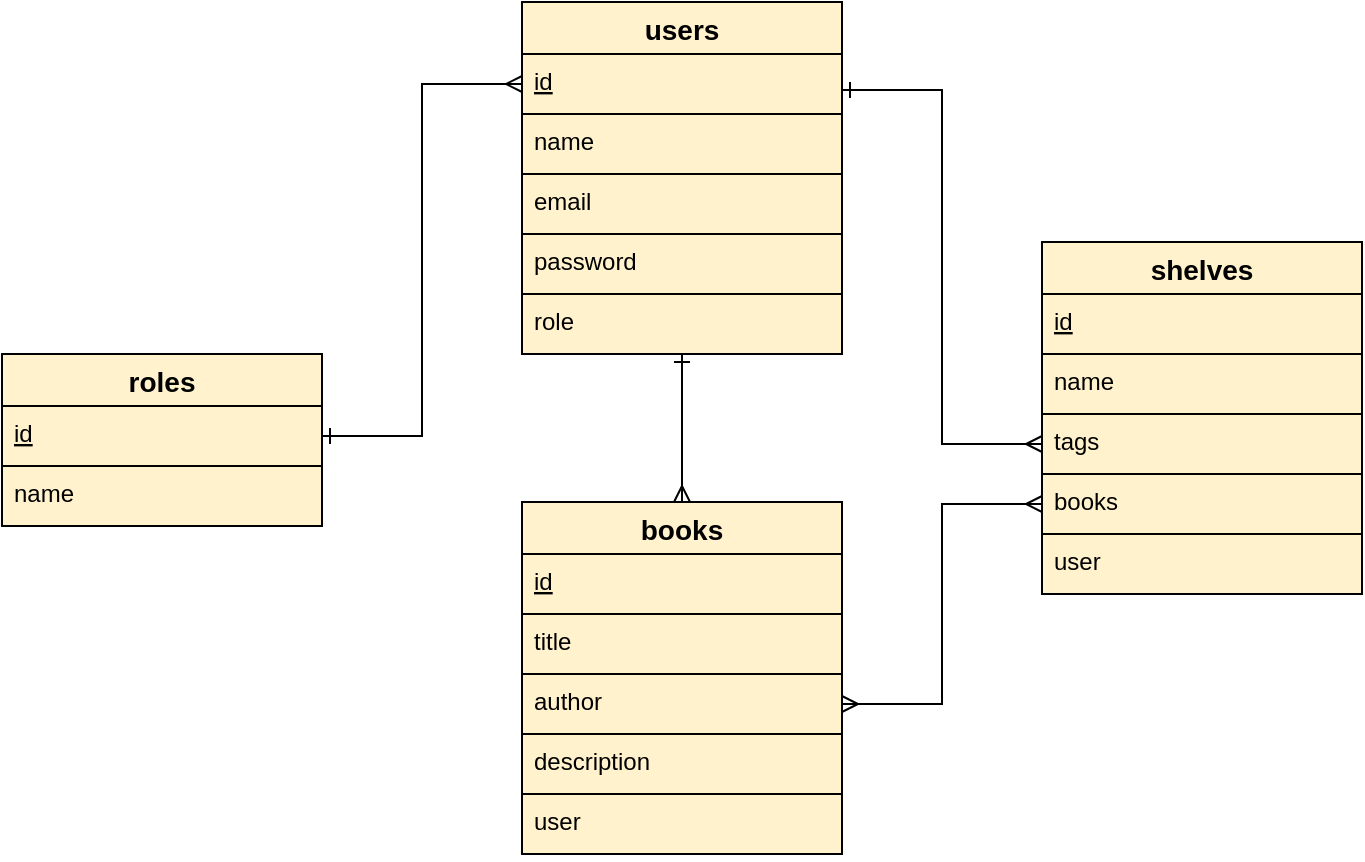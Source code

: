 <mxfile version="18.1.3" type="device"><diagram id="FWm2M8jQ4jRC4MYuqb36" name="Page-1"><mxGraphModel dx="1038" dy="579" grid="1" gridSize="10" guides="1" tooltips="1" connect="1" arrows="1" fold="1" page="1" pageScale="1" pageWidth="1654" pageHeight="2336" math="0" shadow="0"><root><mxCell id="0"/><mxCell id="1" parent="0"/><mxCell id="7TzA4jBUDLJSG7UCvru6-8" style="edgeStyle=orthogonalEdgeStyle;rounded=0;orthogonalLoop=1;jettySize=auto;html=1;exitX=1;exitY=0.25;exitDx=0;exitDy=0;entryX=0;entryY=0.5;entryDx=0;entryDy=0;endArrow=ERmany;endFill=0;startArrow=ERone;startFill=0;" edge="1" parent="1" source="vQLqVPP-oP36RNeWfj-b-14" target="7TzA4jBUDLJSG7UCvru6-4"><mxGeometry relative="1" as="geometry"/></mxCell><mxCell id="vQLqVPP-oP36RNeWfj-b-14" value="users" style="swimlane;fontStyle=1;childLayout=stackLayout;horizontal=1;startSize=26;horizontalStack=0;resizeParent=1;resizeParentMax=0;resizeLast=0;collapsible=1;marginBottom=0;align=center;fontSize=14;fillColor=#fff2cc;strokeColor=#000000;" parent="1" vertex="1"><mxGeometry x="480" y="190" width="160" height="176" as="geometry"/></mxCell><mxCell id="vQLqVPP-oP36RNeWfj-b-15" value="id" style="text;spacingLeft=4;spacingRight=4;overflow=hidden;rotatable=0;points=[[0,0.5],[1,0.5]];portConstraint=eastwest;fontSize=12;fillColor=#fff2cc;strokeColor=#000000;fontStyle=4" parent="vQLqVPP-oP36RNeWfj-b-14" vertex="1"><mxGeometry y="26" width="160" height="30" as="geometry"/></mxCell><mxCell id="vQLqVPP-oP36RNeWfj-b-16" value="name" style="text;spacingLeft=4;spacingRight=4;overflow=hidden;rotatable=0;points=[[0,0.5],[1,0.5]];portConstraint=eastwest;fontSize=12;fillColor=#fff2cc;strokeColor=#000000;" parent="vQLqVPP-oP36RNeWfj-b-14" vertex="1"><mxGeometry y="56" width="160" height="30" as="geometry"/></mxCell><mxCell id="vQLqVPP-oP36RNeWfj-b-17" value="email" style="text;spacingLeft=4;spacingRight=4;overflow=hidden;rotatable=0;points=[[0,0.5],[1,0.5]];portConstraint=eastwest;fontSize=12;fillColor=#fff2cc;strokeColor=#000000;" parent="vQLqVPP-oP36RNeWfj-b-14" vertex="1"><mxGeometry y="86" width="160" height="30" as="geometry"/></mxCell><mxCell id="vQLqVPP-oP36RNeWfj-b-26" value="password" style="text;spacingLeft=4;spacingRight=4;overflow=hidden;rotatable=0;points=[[0,0.5],[1,0.5]];portConstraint=eastwest;fontSize=12;fillColor=#fff2cc;strokeColor=#000000;" parent="vQLqVPP-oP36RNeWfj-b-14" vertex="1"><mxGeometry y="116" width="160" height="30" as="geometry"/></mxCell><mxCell id="vQLqVPP-oP36RNeWfj-b-33" value="role" style="text;spacingLeft=4;spacingRight=4;overflow=hidden;rotatable=0;points=[[0,0.5],[1,0.5]];portConstraint=eastwest;fontSize=12;fillColor=#fff2cc;strokeColor=#000000;" parent="vQLqVPP-oP36RNeWfj-b-14" vertex="1"><mxGeometry y="146" width="160" height="30" as="geometry"/></mxCell><mxCell id="vQLqVPP-oP36RNeWfj-b-32" style="edgeStyle=orthogonalEdgeStyle;rounded=0;orthogonalLoop=1;jettySize=auto;html=1;exitX=0.5;exitY=0;exitDx=0;exitDy=0;entryX=0.5;entryY=1;entryDx=0;entryDy=0;startArrow=ERmany;startFill=0;endArrow=ERone;endFill=0;" parent="1" source="vQLqVPP-oP36RNeWfj-b-18" target="vQLqVPP-oP36RNeWfj-b-14" edge="1"><mxGeometry relative="1" as="geometry"/></mxCell><mxCell id="vQLqVPP-oP36RNeWfj-b-18" value="books" style="swimlane;fontStyle=1;childLayout=stackLayout;horizontal=1;startSize=26;horizontalStack=0;resizeParent=1;resizeParentMax=0;resizeLast=0;collapsible=1;marginBottom=0;align=center;fontSize=14;fillColor=#fff2cc;strokeColor=#000000;" parent="1" vertex="1"><mxGeometry x="480" y="440" width="160" height="176" as="geometry"/></mxCell><mxCell id="vQLqVPP-oP36RNeWfj-b-19" value="id" style="text;spacingLeft=4;spacingRight=4;overflow=hidden;rotatable=0;points=[[0,0.5],[1,0.5]];portConstraint=eastwest;fontSize=12;fillColor=#fff2cc;strokeColor=#000000;fontStyle=4" parent="vQLqVPP-oP36RNeWfj-b-18" vertex="1"><mxGeometry y="26" width="160" height="30" as="geometry"/></mxCell><mxCell id="vQLqVPP-oP36RNeWfj-b-20" value="title" style="text;spacingLeft=4;spacingRight=4;overflow=hidden;rotatable=0;points=[[0,0.5],[1,0.5]];portConstraint=eastwest;fontSize=12;fillColor=#fff2cc;strokeColor=#000000;" parent="vQLqVPP-oP36RNeWfj-b-18" vertex="1"><mxGeometry y="56" width="160" height="30" as="geometry"/></mxCell><mxCell id="vQLqVPP-oP36RNeWfj-b-21" value="author" style="text;spacingLeft=4;spacingRight=4;overflow=hidden;rotatable=0;points=[[0,0.5],[1,0.5]];portConstraint=eastwest;fontSize=12;fillColor=#fff2cc;strokeColor=#000000;" parent="vQLqVPP-oP36RNeWfj-b-18" vertex="1"><mxGeometry y="86" width="160" height="30" as="geometry"/></mxCell><mxCell id="vQLqVPP-oP36RNeWfj-b-27" value="description" style="text;spacingLeft=4;spacingRight=4;overflow=hidden;rotatable=0;points=[[0,0.5],[1,0.5]];portConstraint=eastwest;fontSize=12;fillColor=#fff2cc;strokeColor=#000000;" parent="vQLqVPP-oP36RNeWfj-b-18" vertex="1"><mxGeometry y="116" width="160" height="30" as="geometry"/></mxCell><mxCell id="vQLqVPP-oP36RNeWfj-b-28" value="user" style="text;spacingLeft=4;spacingRight=4;overflow=hidden;rotatable=0;points=[[0,0.5],[1,0.5]];portConstraint=eastwest;fontSize=12;fillColor=#fff2cc;strokeColor=#000000;" parent="vQLqVPP-oP36RNeWfj-b-18" vertex="1"><mxGeometry y="146" width="160" height="30" as="geometry"/></mxCell><mxCell id="vQLqVPP-oP36RNeWfj-b-22" value="roles" style="swimlane;fontStyle=1;childLayout=stackLayout;horizontal=1;startSize=26;horizontalStack=0;resizeParent=1;resizeParentMax=0;resizeLast=0;collapsible=1;marginBottom=0;align=center;fontSize=14;fillColor=#fff2cc;strokeColor=#000000;" parent="1" vertex="1"><mxGeometry x="220" y="366" width="160" height="86" as="geometry"/></mxCell><mxCell id="vQLqVPP-oP36RNeWfj-b-23" value="id" style="text;spacingLeft=4;spacingRight=4;overflow=hidden;rotatable=0;points=[[0,0.5],[1,0.5]];portConstraint=eastwest;fontSize=12;fillColor=#fff2cc;strokeColor=#000000;fontStyle=4" parent="vQLqVPP-oP36RNeWfj-b-22" vertex="1"><mxGeometry y="26" width="160" height="30" as="geometry"/></mxCell><mxCell id="vQLqVPP-oP36RNeWfj-b-24" value="name" style="text;spacingLeft=4;spacingRight=4;overflow=hidden;rotatable=0;points=[[0,0.5],[1,0.5]];portConstraint=eastwest;fontSize=12;fillColor=#fff2cc;strokeColor=#000000;" parent="vQLqVPP-oP36RNeWfj-b-22" vertex="1"><mxGeometry y="56" width="160" height="30" as="geometry"/></mxCell><mxCell id="vQLqVPP-oP36RNeWfj-b-31" style="edgeStyle=orthogonalEdgeStyle;rounded=0;orthogonalLoop=1;jettySize=auto;html=1;exitX=0;exitY=0.5;exitDx=0;exitDy=0;entryX=1;entryY=0.5;entryDx=0;entryDy=0;endArrow=ERone;endFill=0;startArrow=ERmany;startFill=0;" parent="1" source="vQLqVPP-oP36RNeWfj-b-15" target="vQLqVPP-oP36RNeWfj-b-23" edge="1"><mxGeometry relative="1" as="geometry"/></mxCell><mxCell id="7TzA4jBUDLJSG7UCvru6-1" value="shelves" style="swimlane;fontStyle=1;childLayout=stackLayout;horizontal=1;startSize=26;horizontalStack=0;resizeParent=1;resizeParentMax=0;resizeLast=0;collapsible=1;marginBottom=0;align=center;fontSize=14;fillColor=#fff2cc;strokeColor=#000000;" vertex="1" parent="1"><mxGeometry x="740" y="310" width="160" height="176" as="geometry"/></mxCell><mxCell id="7TzA4jBUDLJSG7UCvru6-2" value="id" style="text;spacingLeft=4;spacingRight=4;overflow=hidden;rotatable=0;points=[[0,0.5],[1,0.5]];portConstraint=eastwest;fontSize=12;fillColor=#fff2cc;strokeColor=#000000;fontStyle=4" vertex="1" parent="7TzA4jBUDLJSG7UCvru6-1"><mxGeometry y="26" width="160" height="30" as="geometry"/></mxCell><mxCell id="7TzA4jBUDLJSG7UCvru6-3" value="name" style="text;spacingLeft=4;spacingRight=4;overflow=hidden;rotatable=0;points=[[0,0.5],[1,0.5]];portConstraint=eastwest;fontSize=12;fillColor=#fff2cc;strokeColor=#000000;" vertex="1" parent="7TzA4jBUDLJSG7UCvru6-1"><mxGeometry y="56" width="160" height="30" as="geometry"/></mxCell><mxCell id="7TzA4jBUDLJSG7UCvru6-4" value="tags" style="text;spacingLeft=4;spacingRight=4;overflow=hidden;rotatable=0;points=[[0,0.5],[1,0.5]];portConstraint=eastwest;fontSize=12;fillColor=#fff2cc;strokeColor=#000000;" vertex="1" parent="7TzA4jBUDLJSG7UCvru6-1"><mxGeometry y="86" width="160" height="30" as="geometry"/></mxCell><mxCell id="7TzA4jBUDLJSG7UCvru6-5" value="books" style="text;spacingLeft=4;spacingRight=4;overflow=hidden;rotatable=0;points=[[0,0.5],[1,0.5]];portConstraint=eastwest;fontSize=12;fillColor=#fff2cc;strokeColor=#000000;" vertex="1" parent="7TzA4jBUDLJSG7UCvru6-1"><mxGeometry y="116" width="160" height="30" as="geometry"/></mxCell><mxCell id="7TzA4jBUDLJSG7UCvru6-6" value="user" style="text;spacingLeft=4;spacingRight=4;overflow=hidden;rotatable=0;points=[[0,0.5],[1,0.5]];portConstraint=eastwest;fontSize=12;fillColor=#fff2cc;strokeColor=#000000;" vertex="1" parent="7TzA4jBUDLJSG7UCvru6-1"><mxGeometry y="146" width="160" height="30" as="geometry"/></mxCell><mxCell id="7TzA4jBUDLJSG7UCvru6-9" style="edgeStyle=orthogonalEdgeStyle;rounded=0;orthogonalLoop=1;jettySize=auto;html=1;exitX=0;exitY=0.5;exitDx=0;exitDy=0;entryX=1;entryY=0.5;entryDx=0;entryDy=0;startArrow=ERmany;startFill=0;endArrow=ERmany;endFill=0;" edge="1" parent="1" source="7TzA4jBUDLJSG7UCvru6-5" target="vQLqVPP-oP36RNeWfj-b-21"><mxGeometry relative="1" as="geometry"/></mxCell></root></mxGraphModel></diagram></mxfile>
